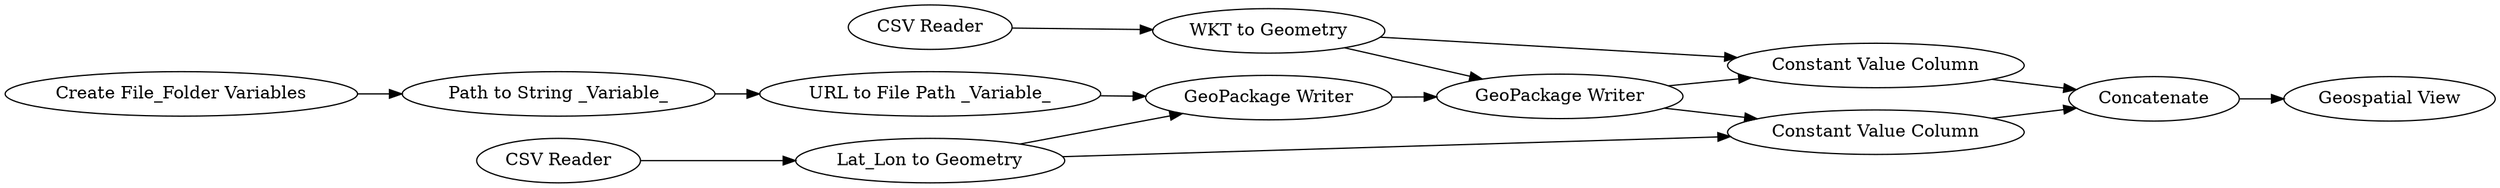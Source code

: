 digraph {
	6 -> 3
	14 -> 6
	7 -> 3
	10 -> 6
	10 -> 7
	13 -> 7
	8 -> 10
	12 -> 14
	3 -> 20
	14 -> 10
	18 -> 8
	11 -> 13
	13 -> 8
	17 -> 18
	16 -> 17
	16 [label="Create File_Folder Variables"]
	14 [label="WKT to Geometry"]
	20 [label="Geospatial View"]
	13 [label="Lat_Lon to Geometry"]
	7 [label="Constant Value Column"]
	11 [label="CSV Reader"]
	18 [label="URL to File Path _Variable_"]
	6 [label="Constant Value Column"]
	8 [label="GeoPackage Writer"]
	12 [label="CSV Reader"]
	17 [label="Path to String _Variable_"]
	3 [label=Concatenate]
	10 [label="GeoPackage Writer"]
	rankdir=LR
}
